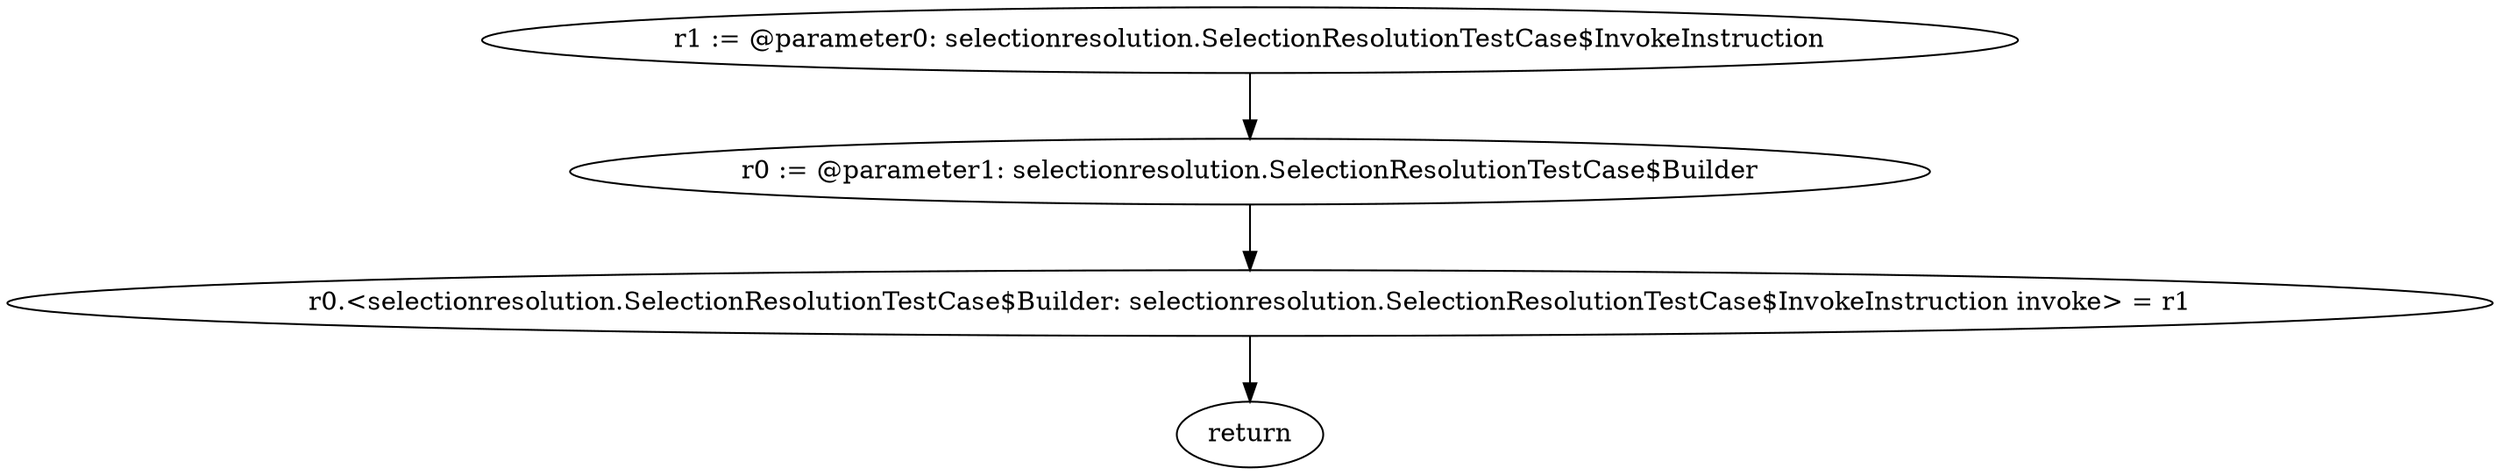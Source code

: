 digraph "unitGraph" {
    "r1 := @parameter0: selectionresolution.SelectionResolutionTestCase$InvokeInstruction"
    "r0 := @parameter1: selectionresolution.SelectionResolutionTestCase$Builder"
    "r0.<selectionresolution.SelectionResolutionTestCase$Builder: selectionresolution.SelectionResolutionTestCase$InvokeInstruction invoke> = r1"
    "return"
    "r1 := @parameter0: selectionresolution.SelectionResolutionTestCase$InvokeInstruction"->"r0 := @parameter1: selectionresolution.SelectionResolutionTestCase$Builder";
    "r0 := @parameter1: selectionresolution.SelectionResolutionTestCase$Builder"->"r0.<selectionresolution.SelectionResolutionTestCase$Builder: selectionresolution.SelectionResolutionTestCase$InvokeInstruction invoke> = r1";
    "r0.<selectionresolution.SelectionResolutionTestCase$Builder: selectionresolution.SelectionResolutionTestCase$InvokeInstruction invoke> = r1"->"return";
}
